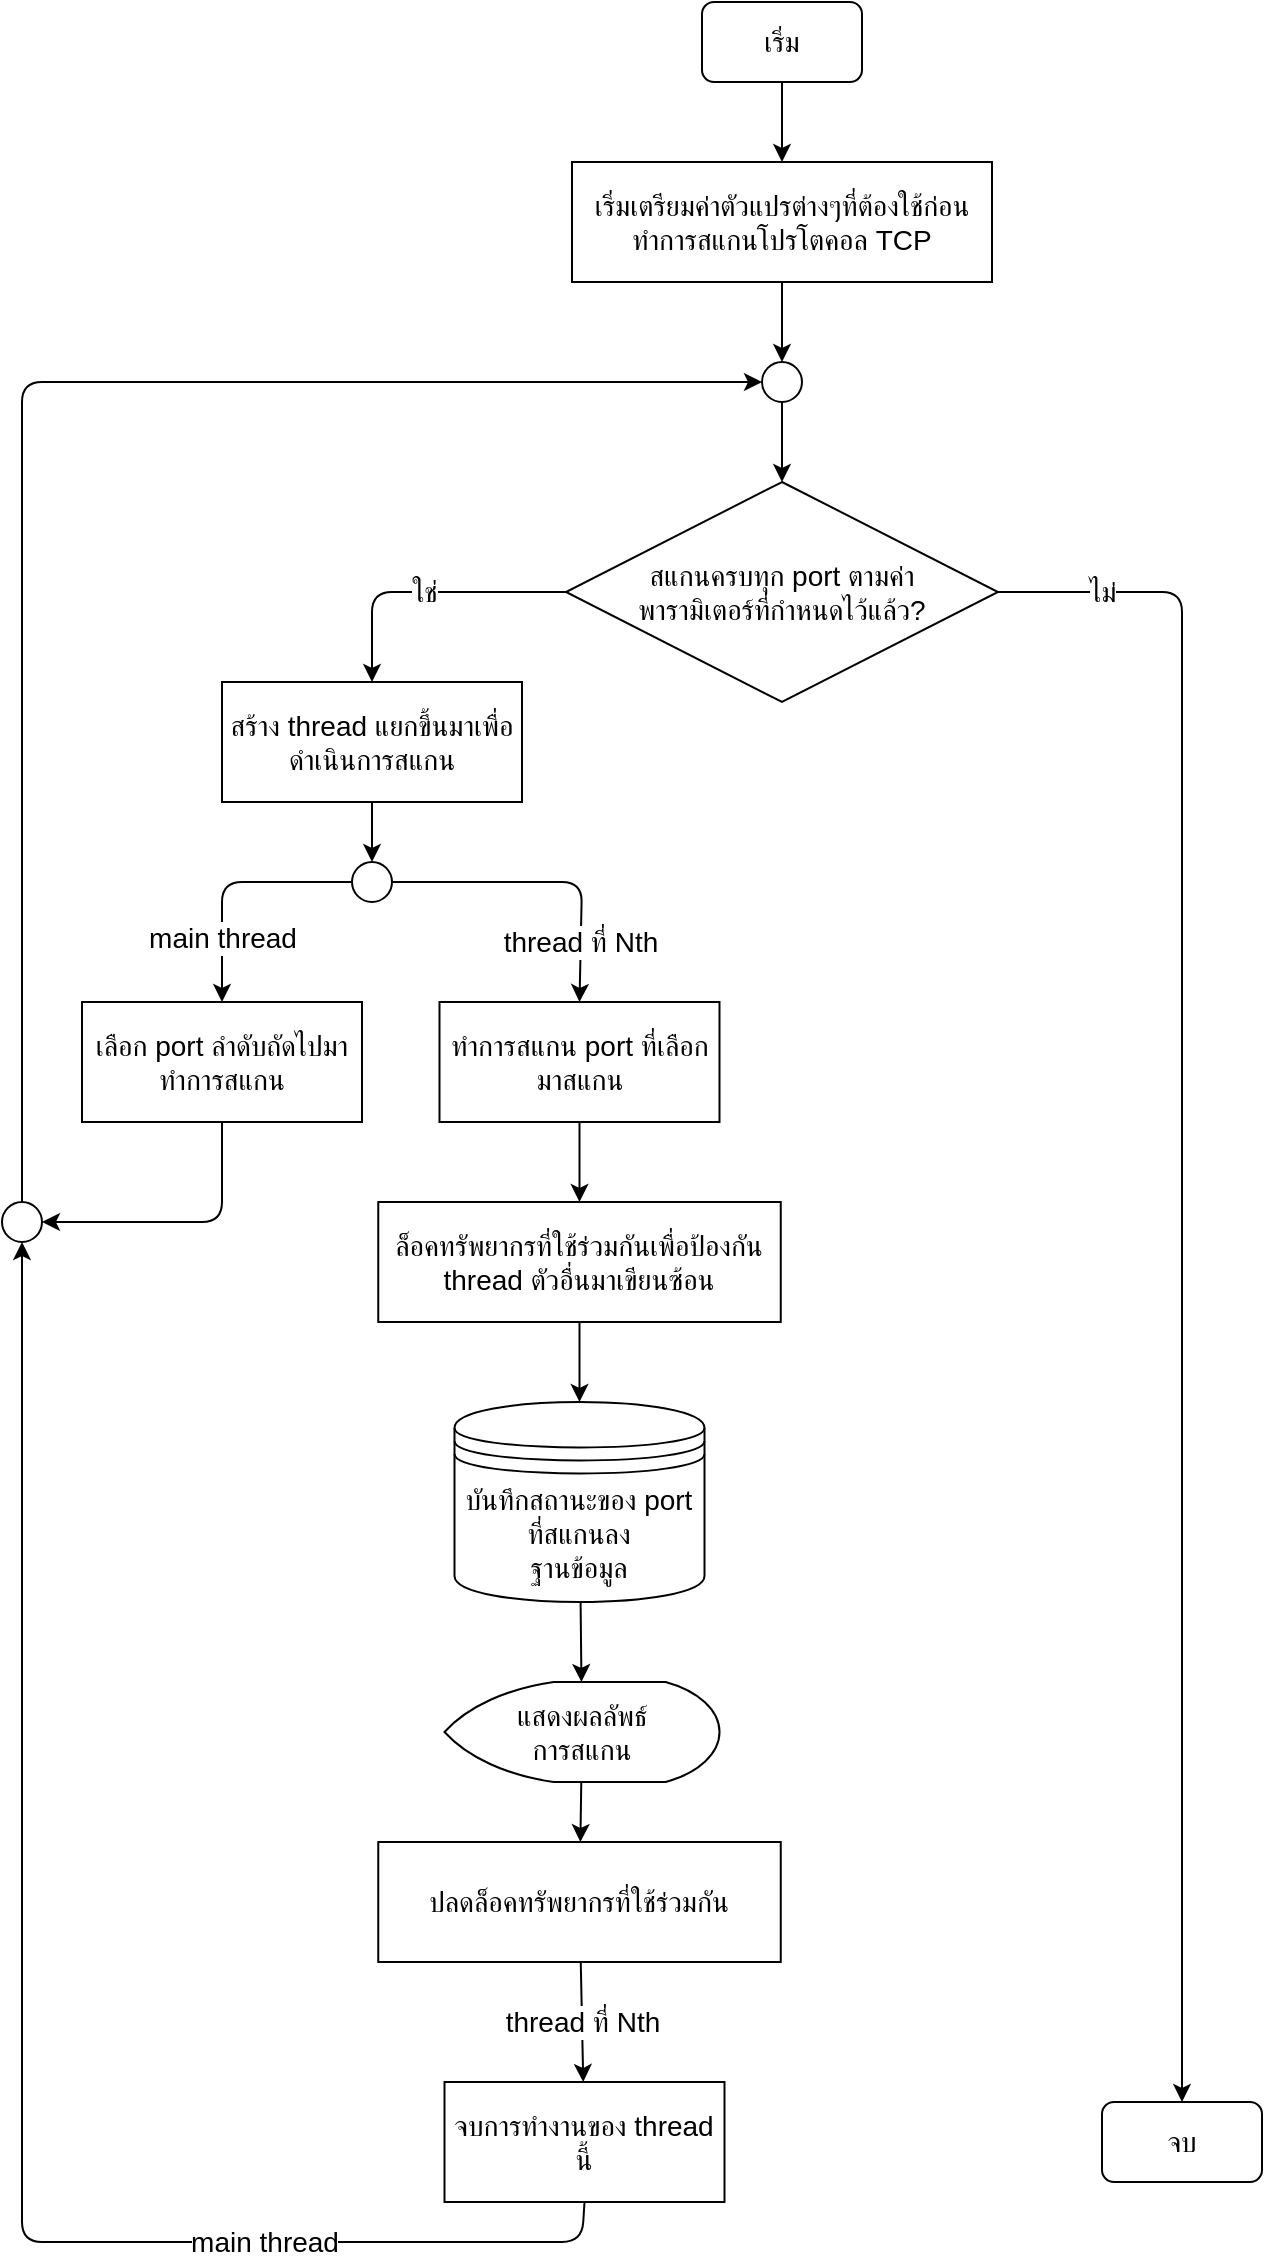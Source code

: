 <mxfile>
    <diagram id="HO6_iqIiga7AsXLfPjyA" name="Page-1">
        <mxGraphModel dx="1130" dy="787" grid="1" gridSize="10" guides="1" tooltips="1" connect="1" arrows="1" fold="1" page="1" pageScale="1" pageWidth="827" pageHeight="1169" math="0" shadow="0">
            <root>
                <mxCell id="0"/>
                <mxCell id="1" parent="0"/>
                <mxCell id="37" style="edgeStyle=none;html=1;entryX=1;entryY=0.5;entryDx=0;entryDy=0;exitX=0.5;exitY=1;exitDx=0;exitDy=0;fontSize=14;" edge="1" parent="1" source="3" target="36">
                    <mxGeometry relative="1" as="geometry">
                        <Array as="points">
                            <mxPoint x="200" y="650"/>
                        </Array>
                    </mxGeometry>
                </mxCell>
                <mxCell id="3" value="เลือก port ลำดับถัดไปมาทำการสแกน" style="rounded=0;whiteSpace=wrap;html=1;fontSize=14;" vertex="1" parent="1">
                    <mxGeometry x="130" y="540" width="140" height="60" as="geometry"/>
                </mxCell>
                <mxCell id="16" value="ใช่" style="edgeStyle=none;html=1;entryX=0.5;entryY=0;entryDx=0;entryDy=0;exitX=0;exitY=0.5;exitDx=0;exitDy=0;fontSize=14;" edge="1" parent="1" source="4" target="6">
                    <mxGeometry relative="1" as="geometry">
                        <Array as="points">
                            <mxPoint x="275" y="335"/>
                        </Array>
                    </mxGeometry>
                </mxCell>
                <mxCell id="44" value="ไม่" style="edgeStyle=none;html=1;entryX=0.5;entryY=0;entryDx=0;entryDy=0;exitX=1;exitY=0.5;exitDx=0;exitDy=0;fontSize=14;" edge="1" parent="1" source="4" target="43">
                    <mxGeometry x="-0.877" relative="1" as="geometry">
                        <Array as="points">
                            <mxPoint x="680" y="335"/>
                        </Array>
                        <mxPoint as="offset"/>
                    </mxGeometry>
                </mxCell>
                <mxCell id="4" value="สแกนครบทุก port ตามค่า&lt;br style=&quot;font-size: 14px;&quot;&gt;พารามิเตอร์ที่กำหนดไว้แล้ว?" style="rhombus;whiteSpace=wrap;html=1;fontSize=14;" vertex="1" parent="1">
                    <mxGeometry x="372" y="280" width="216" height="110" as="geometry"/>
                </mxCell>
                <mxCell id="11" value="" style="edgeStyle=none;html=1;fontSize=14;" edge="1" parent="1" source="5" target="4">
                    <mxGeometry relative="1" as="geometry"/>
                </mxCell>
                <mxCell id="5" value="" style="ellipse;whiteSpace=wrap;html=1;aspect=fixed;fontSize=14;" vertex="1" parent="1">
                    <mxGeometry x="470" y="220" width="20" height="20" as="geometry"/>
                </mxCell>
                <mxCell id="19" value="" style="edgeStyle=none;html=1;fontSize=14;" edge="1" parent="1" source="6" target="17">
                    <mxGeometry relative="1" as="geometry"/>
                </mxCell>
                <mxCell id="6" value="สร้าง thread แยกขึ้นมาเพื่อดำเนินการสแกน" style="rounded=0;whiteSpace=wrap;html=1;fontSize=14;" vertex="1" parent="1">
                    <mxGeometry x="200" y="380" width="150" height="60" as="geometry"/>
                </mxCell>
                <mxCell id="9" value="" style="edgeStyle=none;html=1;fontSize=14;" edge="1" parent="1" source="7" target="8">
                    <mxGeometry relative="1" as="geometry"/>
                </mxCell>
                <mxCell id="7" value="&lt;font style=&quot;font-size: 14px;&quot;&gt;เริ่ม&lt;/font&gt;" style="rounded=1;whiteSpace=wrap;html=1;fontSize=14;" vertex="1" parent="1">
                    <mxGeometry x="440" y="40" width="80" height="40" as="geometry"/>
                </mxCell>
                <mxCell id="10" value="" style="edgeStyle=none;html=1;fontSize=14;" edge="1" parent="1" source="8" target="5">
                    <mxGeometry relative="1" as="geometry"/>
                </mxCell>
                <mxCell id="8" value="เริ่มเตรียมค่าตัวแปรต่างๆที่ต้องใช้ก่อนทำการสแกนโปรโตคอล TCP" style="rounded=0;whiteSpace=wrap;html=1;fontSize=14;" vertex="1" parent="1">
                    <mxGeometry x="375" y="120" width="210" height="60" as="geometry"/>
                </mxCell>
                <mxCell id="18" value="main thread" style="edgeStyle=none;html=1;entryX=0.5;entryY=0;entryDx=0;entryDy=0;fontSize=14;" edge="1" parent="1" source="17" target="3">
                    <mxGeometry x="0.478" relative="1" as="geometry">
                        <Array as="points">
                            <mxPoint x="200" y="480"/>
                        </Array>
                        <mxPoint as="offset"/>
                    </mxGeometry>
                </mxCell>
                <mxCell id="23" value="thread ที่ Nth" style="edgeStyle=none;html=1;entryX=0.5;entryY=0;entryDx=0;entryDy=0;fontSize=14;" edge="1" parent="1" source="17" target="22">
                    <mxGeometry x="0.613" relative="1" as="geometry">
                        <Array as="points">
                            <mxPoint x="380" y="480"/>
                        </Array>
                        <mxPoint as="offset"/>
                    </mxGeometry>
                </mxCell>
                <mxCell id="17" value="" style="ellipse;whiteSpace=wrap;html=1;aspect=fixed;fontSize=14;" vertex="1" parent="1">
                    <mxGeometry x="265" y="470" width="20" height="20" as="geometry"/>
                </mxCell>
                <mxCell id="28" value="" style="edgeStyle=none;html=1;fontSize=14;" edge="1" parent="1" source="22" target="25">
                    <mxGeometry relative="1" as="geometry"/>
                </mxCell>
                <mxCell id="22" value="ทำการสแกน port ที่เลือกมาสแกน" style="rounded=0;whiteSpace=wrap;html=1;fontSize=14;" vertex="1" parent="1">
                    <mxGeometry x="308.75" y="540" width="140" height="60" as="geometry"/>
                </mxCell>
                <mxCell id="30" value="" style="edgeStyle=none;html=1;fontSize=14;" edge="1" parent="1" source="25" target="29">
                    <mxGeometry relative="1" as="geometry"/>
                </mxCell>
                <mxCell id="25" value="ล็อคทรัพยากรที่ใช้ร่วมกันเพื่อป้องกัน thread ตัวอื่นมาเขียนซ้อน" style="rounded=0;whiteSpace=wrap;html=1;fontSize=14;" vertex="1" parent="1">
                    <mxGeometry x="278.13" y="640" width="201.25" height="60" as="geometry"/>
                </mxCell>
                <mxCell id="41" value="" style="edgeStyle=none;html=1;fontSize=14;" edge="1" parent="1" source="29" target="40">
                    <mxGeometry relative="1" as="geometry"/>
                </mxCell>
                <mxCell id="29" value="บันทึกสถานะของ port ที่สแกนลง&lt;br&gt;ฐานข้อมูล" style="shape=datastore;whiteSpace=wrap;html=1;fontSize=14;" vertex="1" parent="1">
                    <mxGeometry x="316.25" y="740" width="125" height="100" as="geometry"/>
                </mxCell>
                <mxCell id="34" value="thread ที่ Nth" style="edgeStyle=none;html=1;fontSize=14;" edge="1" parent="1" source="31" target="33">
                    <mxGeometry relative="1" as="geometry"/>
                </mxCell>
                <mxCell id="31" value="ปลดล็อคทรัพยากรที่ใช้ร่วมกัน" style="rounded=0;whiteSpace=wrap;html=1;fontSize=14;" vertex="1" parent="1">
                    <mxGeometry x="278.13" y="960" width="201.25" height="60" as="geometry"/>
                </mxCell>
                <mxCell id="38" value="main thread" style="edgeStyle=none;html=1;entryX=0.5;entryY=1;entryDx=0;entryDy=0;exitX=0.5;exitY=1;exitDx=0;exitDy=0;fontSize=14;" edge="1" parent="1" source="33" target="36">
                    <mxGeometry x="-0.553" relative="1" as="geometry">
                        <Array as="points">
                            <mxPoint x="380" y="1160"/>
                            <mxPoint x="100" y="1160"/>
                        </Array>
                        <mxPoint as="offset"/>
                    </mxGeometry>
                </mxCell>
                <mxCell id="33" value="จบการทำงานของ thread นี้" style="rounded=0;whiteSpace=wrap;html=1;fontSize=14;" vertex="1" parent="1">
                    <mxGeometry x="311.25" y="1080" width="140" height="60" as="geometry"/>
                </mxCell>
                <mxCell id="39" style="edgeStyle=none;html=1;entryX=0;entryY=0.5;entryDx=0;entryDy=0;fontSize=14;" edge="1" parent="1" source="36" target="5">
                    <mxGeometry relative="1" as="geometry">
                        <Array as="points">
                            <mxPoint x="100" y="230"/>
                        </Array>
                    </mxGeometry>
                </mxCell>
                <mxCell id="36" value="" style="ellipse;whiteSpace=wrap;html=1;aspect=fixed;" vertex="1" parent="1">
                    <mxGeometry x="90" y="640" width="20" height="20" as="geometry"/>
                </mxCell>
                <mxCell id="42" value="" style="edgeStyle=none;html=1;fontSize=14;" edge="1" parent="1" source="40" target="31">
                    <mxGeometry relative="1" as="geometry"/>
                </mxCell>
                <mxCell id="40" value="แสดงผลลัพธ์&lt;br style=&quot;font-size: 14px;&quot;&gt;การสแกน" style="strokeWidth=1;html=1;shape=mxgraph.flowchart.display;whiteSpace=wrap;fontSize=14;" vertex="1" parent="1">
                    <mxGeometry x="311.25" y="880" width="137.5" height="50" as="geometry"/>
                </mxCell>
                <mxCell id="43" value="&lt;font style=&quot;font-size: 14px;&quot;&gt;จบ&lt;/font&gt;" style="rounded=1;whiteSpace=wrap;html=1;fontSize=14;" vertex="1" parent="1">
                    <mxGeometry x="640" y="1090" width="80" height="40" as="geometry"/>
                </mxCell>
            </root>
        </mxGraphModel>
    </diagram>
</mxfile>